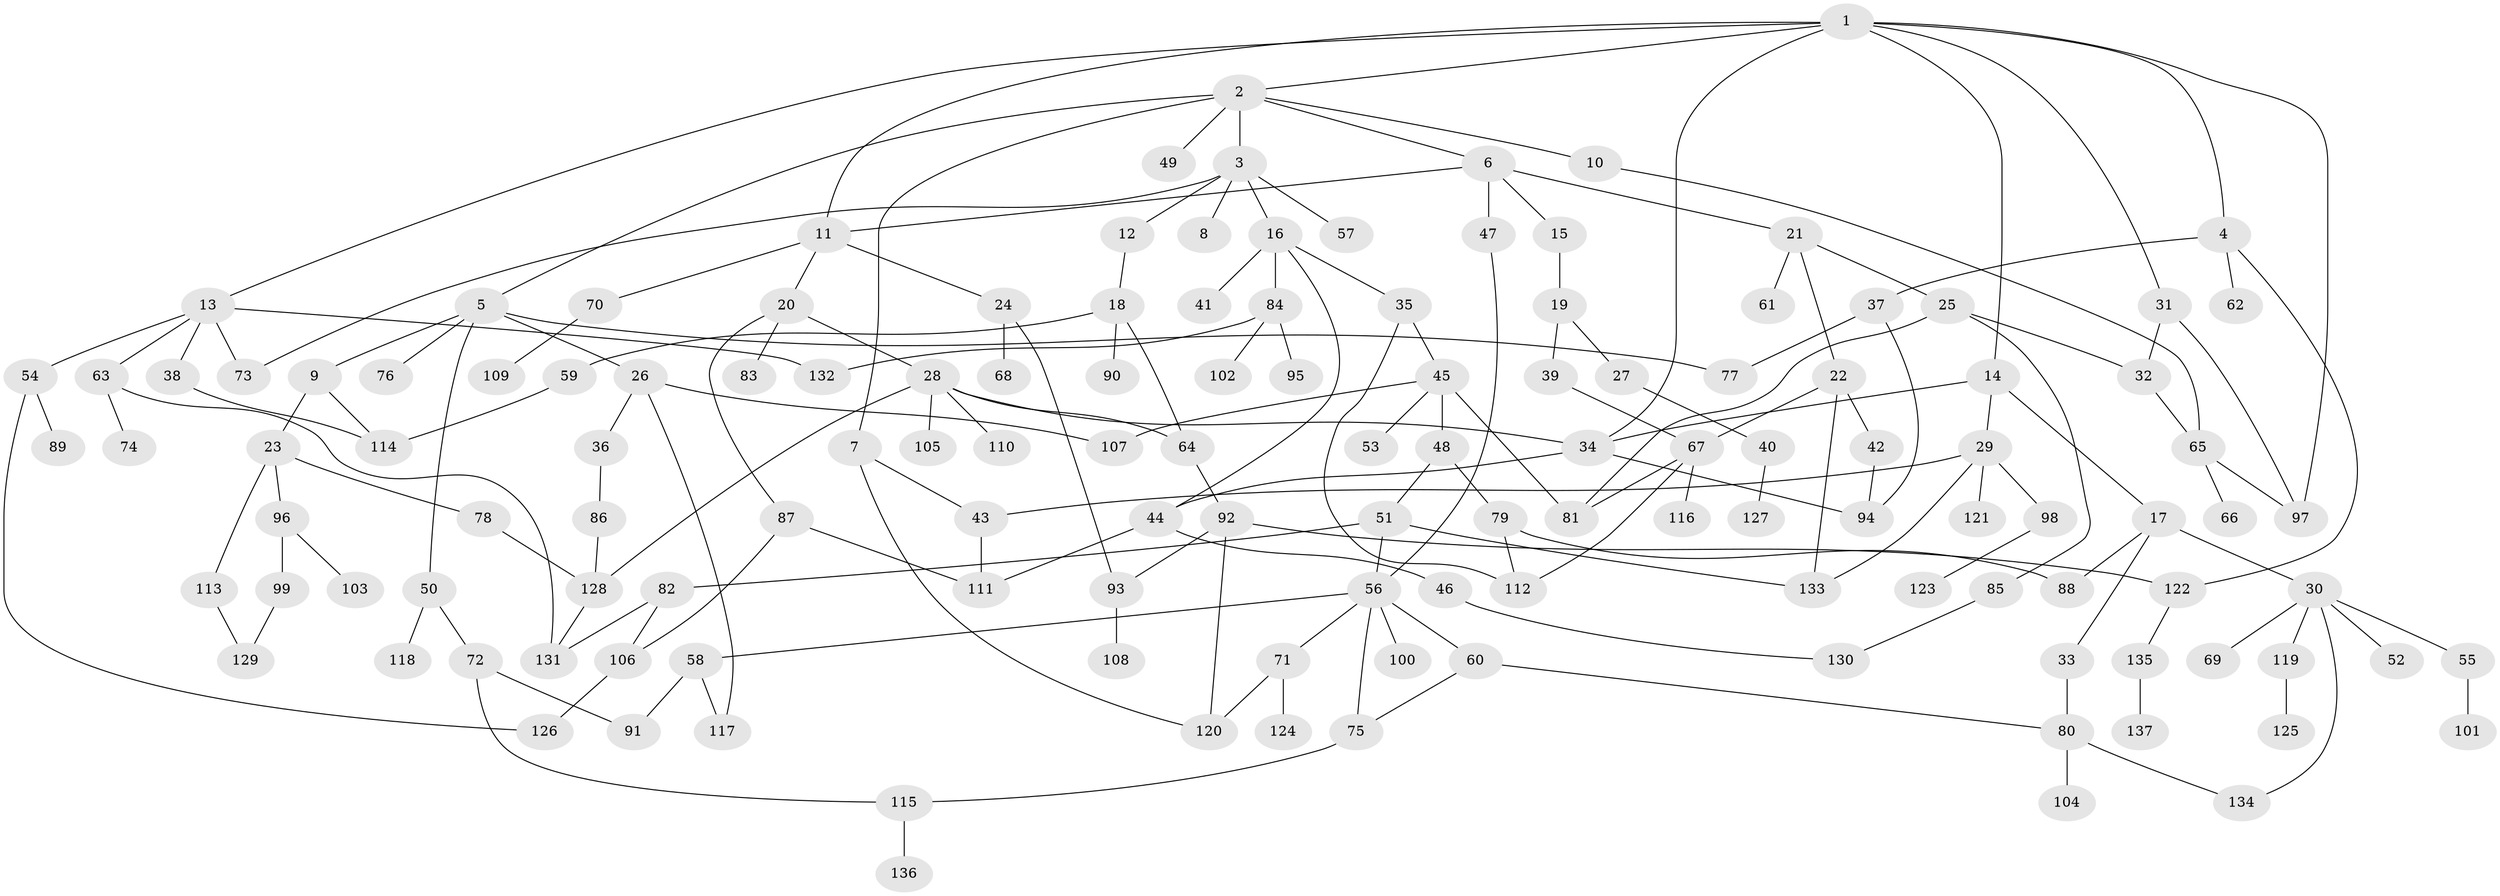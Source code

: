 // coarse degree distribution, {7: 0.028985507246376812, 6: 0.043478260869565216, 4: 0.2318840579710145, 3: 0.18840579710144928, 5: 0.11594202898550725, 2: 0.2898550724637681, 1: 0.10144927536231885}
// Generated by graph-tools (version 1.1) at 2025/49/03/04/25 22:49:07]
// undirected, 137 vertices, 183 edges
graph export_dot {
  node [color=gray90,style=filled];
  1;
  2;
  3;
  4;
  5;
  6;
  7;
  8;
  9;
  10;
  11;
  12;
  13;
  14;
  15;
  16;
  17;
  18;
  19;
  20;
  21;
  22;
  23;
  24;
  25;
  26;
  27;
  28;
  29;
  30;
  31;
  32;
  33;
  34;
  35;
  36;
  37;
  38;
  39;
  40;
  41;
  42;
  43;
  44;
  45;
  46;
  47;
  48;
  49;
  50;
  51;
  52;
  53;
  54;
  55;
  56;
  57;
  58;
  59;
  60;
  61;
  62;
  63;
  64;
  65;
  66;
  67;
  68;
  69;
  70;
  71;
  72;
  73;
  74;
  75;
  76;
  77;
  78;
  79;
  80;
  81;
  82;
  83;
  84;
  85;
  86;
  87;
  88;
  89;
  90;
  91;
  92;
  93;
  94;
  95;
  96;
  97;
  98;
  99;
  100;
  101;
  102;
  103;
  104;
  105;
  106;
  107;
  108;
  109;
  110;
  111;
  112;
  113;
  114;
  115;
  116;
  117;
  118;
  119;
  120;
  121;
  122;
  123;
  124;
  125;
  126;
  127;
  128;
  129;
  130;
  131;
  132;
  133;
  134;
  135;
  136;
  137;
  1 -- 2;
  1 -- 4;
  1 -- 11;
  1 -- 13;
  1 -- 14;
  1 -- 31;
  1 -- 97;
  1 -- 34;
  2 -- 3;
  2 -- 5;
  2 -- 6;
  2 -- 7;
  2 -- 10;
  2 -- 49;
  3 -- 8;
  3 -- 12;
  3 -- 16;
  3 -- 57;
  3 -- 73;
  4 -- 37;
  4 -- 62;
  4 -- 122;
  5 -- 9;
  5 -- 26;
  5 -- 50;
  5 -- 76;
  5 -- 77;
  6 -- 15;
  6 -- 21;
  6 -- 47;
  6 -- 11;
  7 -- 43;
  7 -- 120;
  9 -- 23;
  9 -- 114;
  10 -- 65;
  11 -- 20;
  11 -- 24;
  11 -- 70;
  12 -- 18;
  13 -- 38;
  13 -- 54;
  13 -- 63;
  13 -- 73;
  13 -- 132;
  14 -- 17;
  14 -- 29;
  14 -- 34;
  15 -- 19;
  16 -- 35;
  16 -- 41;
  16 -- 44;
  16 -- 84;
  17 -- 30;
  17 -- 33;
  17 -- 88;
  18 -- 59;
  18 -- 64;
  18 -- 90;
  19 -- 27;
  19 -- 39;
  20 -- 28;
  20 -- 83;
  20 -- 87;
  21 -- 22;
  21 -- 25;
  21 -- 61;
  22 -- 42;
  22 -- 67;
  22 -- 133;
  23 -- 78;
  23 -- 96;
  23 -- 113;
  24 -- 68;
  24 -- 93;
  25 -- 32;
  25 -- 85;
  25 -- 81;
  26 -- 36;
  26 -- 107;
  26 -- 117;
  27 -- 40;
  28 -- 105;
  28 -- 110;
  28 -- 34;
  28 -- 64;
  28 -- 128;
  29 -- 98;
  29 -- 121;
  29 -- 133;
  29 -- 43;
  30 -- 52;
  30 -- 55;
  30 -- 69;
  30 -- 119;
  30 -- 134;
  31 -- 97;
  31 -- 32;
  32 -- 65;
  33 -- 80;
  34 -- 94;
  34 -- 44;
  35 -- 45;
  35 -- 112;
  36 -- 86;
  37 -- 94;
  37 -- 77;
  38 -- 114;
  39 -- 67;
  40 -- 127;
  42 -- 94;
  43 -- 111;
  44 -- 46;
  44 -- 111;
  45 -- 48;
  45 -- 53;
  45 -- 81;
  45 -- 107;
  46 -- 130;
  47 -- 56;
  48 -- 51;
  48 -- 79;
  50 -- 72;
  50 -- 118;
  51 -- 82;
  51 -- 133;
  51 -- 56;
  54 -- 89;
  54 -- 126;
  55 -- 101;
  56 -- 58;
  56 -- 60;
  56 -- 71;
  56 -- 75;
  56 -- 100;
  58 -- 91;
  58 -- 117;
  59 -- 114;
  60 -- 80;
  60 -- 75;
  63 -- 74;
  63 -- 131;
  64 -- 92;
  65 -- 66;
  65 -- 97;
  67 -- 112;
  67 -- 116;
  67 -- 81;
  70 -- 109;
  71 -- 120;
  71 -- 124;
  72 -- 91;
  72 -- 115;
  75 -- 115;
  78 -- 128;
  79 -- 88;
  79 -- 112;
  80 -- 104;
  80 -- 134;
  82 -- 106;
  82 -- 131;
  84 -- 95;
  84 -- 102;
  84 -- 132;
  85 -- 130;
  86 -- 128;
  87 -- 111;
  87 -- 106;
  92 -- 93;
  92 -- 120;
  92 -- 122;
  93 -- 108;
  96 -- 99;
  96 -- 103;
  98 -- 123;
  99 -- 129;
  106 -- 126;
  113 -- 129;
  115 -- 136;
  119 -- 125;
  122 -- 135;
  128 -- 131;
  135 -- 137;
}
